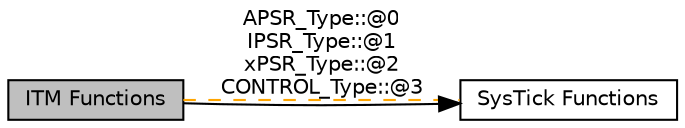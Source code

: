 digraph "ITM Functions"
{
  edge [fontname="Helvetica",fontsize="10",labelfontname="Helvetica",labelfontsize="10"];
  node [fontname="Helvetica",fontsize="10",shape=box];
  rankdir=LR;
  Node1 [label="ITM Functions",height=0.2,width=0.4,color="black", fillcolor="grey75", style="filled", fontcolor="black",tooltip="Functions that access the ITM debug interface."];
  Node2 [label="SysTick Functions",height=0.2,width=0.4,color="black", fillcolor="white", style="filled",URL="$group___c_m_s_i_s___core___sys_tick_functions.html",tooltip="Functions that configure the System."];
  Node2->Node1 [shape=plaintext, dir="back", style="solid"];
  Node1->Node2 [shape=plaintext, label="APSR_Type::@0\nIPSR_Type::@1\nxPSR_Type::@2\nCONTROL_Type::@3", color="orange", dir="none", style="dashed"];
}
